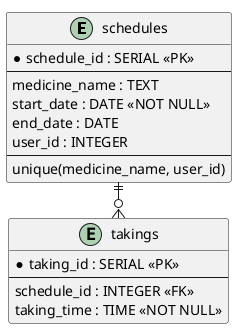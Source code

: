 @startuml
!pragma layout smetana

entity schedules {
  *schedule_id : SERIAL <<PK>>
  --
  medicine_name : TEXT
  start_date : DATE <<NOT NULL>>
  end_date : DATE
  user_id : INTEGER
  --
  unique(medicine_name, user_id)
}

entity takings {
  *taking_id : SERIAL <<PK>>
  --
  schedule_id : INTEGER <<FK>>
  taking_time : TIME <<NOT NULL>>
}

schedules ||--o{ takings
@enduml